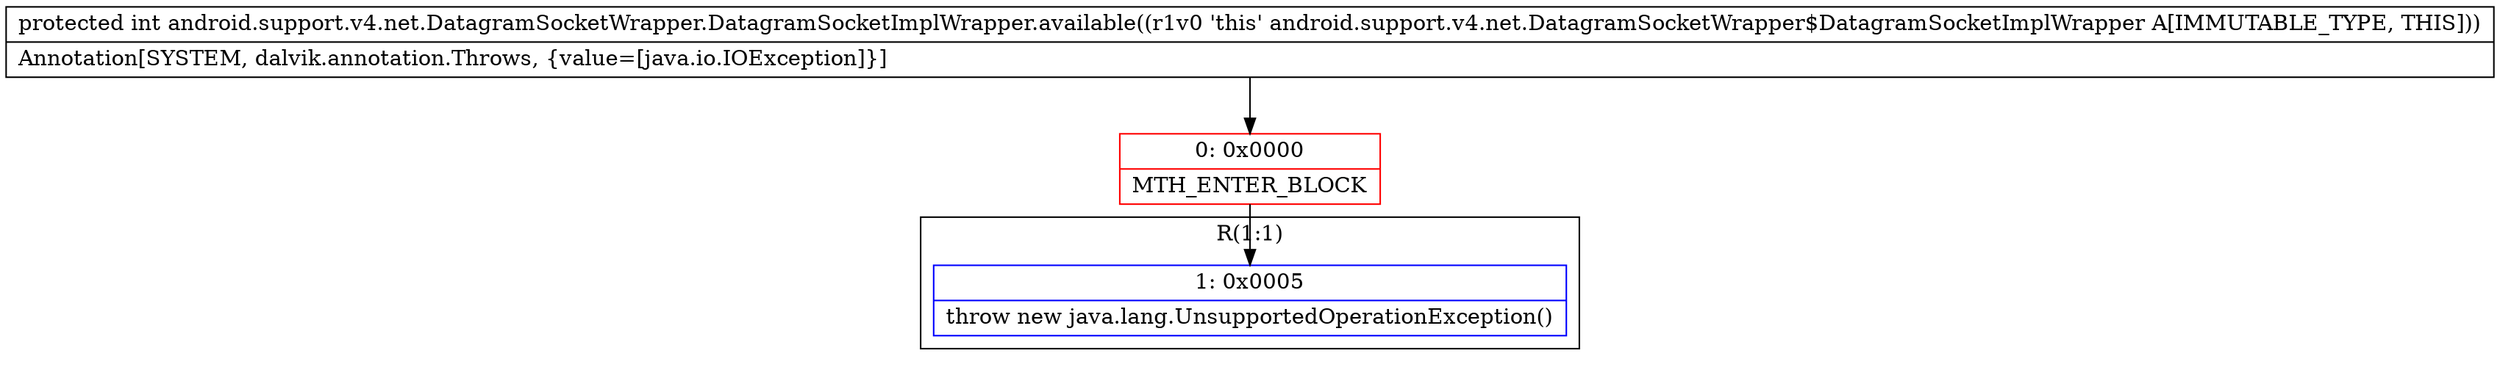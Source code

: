 digraph "CFG forandroid.support.v4.net.DatagramSocketWrapper.DatagramSocketImplWrapper.available()I" {
subgraph cluster_Region_1510064202 {
label = "R(1:1)";
node [shape=record,color=blue];
Node_1 [shape=record,label="{1\:\ 0x0005|throw new java.lang.UnsupportedOperationException()\l}"];
}
Node_0 [shape=record,color=red,label="{0\:\ 0x0000|MTH_ENTER_BLOCK\l}"];
MethodNode[shape=record,label="{protected int android.support.v4.net.DatagramSocketWrapper.DatagramSocketImplWrapper.available((r1v0 'this' android.support.v4.net.DatagramSocketWrapper$DatagramSocketImplWrapper A[IMMUTABLE_TYPE, THIS]))  | Annotation[SYSTEM, dalvik.annotation.Throws, \{value=[java.io.IOException]\}]\l}"];
MethodNode -> Node_0;
Node_0 -> Node_1;
}

